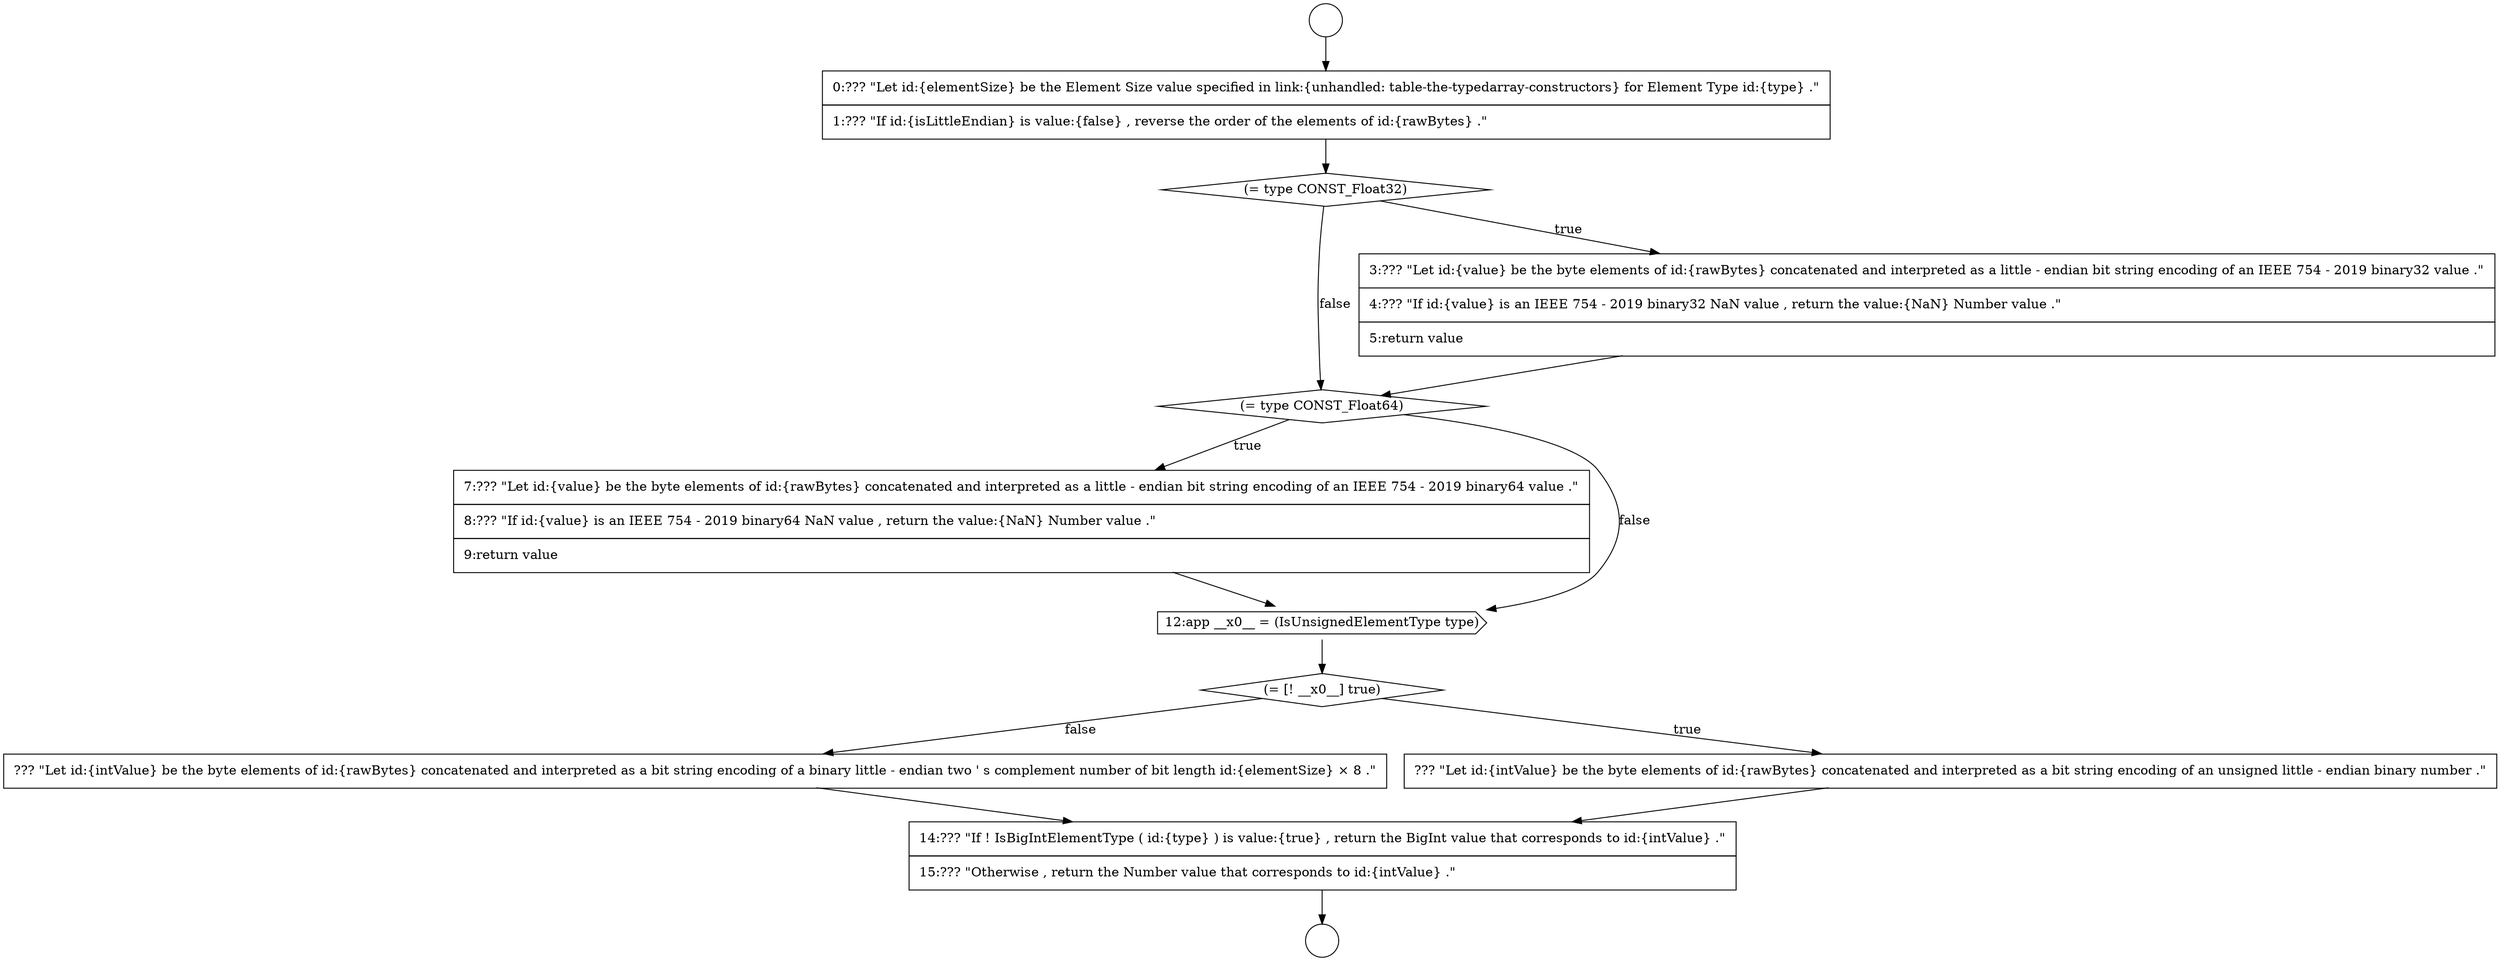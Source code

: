 digraph {
  node17446 [shape=diamond, label=<<font color="black">(= type CONST_Float32)</font>> color="black" fillcolor="white" style=filled]
  node17449 [shape=none, margin=0, label=<<font color="black">
    <table border="0" cellborder="1" cellspacing="0" cellpadding="10">
      <tr><td align="left">7:??? &quot;Let id:{value} be the byte elements of id:{rawBytes} concatenated and interpreted as a little - endian bit string encoding of an IEEE 754 - 2019 binary64 value .&quot;</td></tr>
      <tr><td align="left">8:??? &quot;If id:{value} is an IEEE 754 - 2019 binary64 NaN value , return the value:{NaN} Number value .&quot;</td></tr>
      <tr><td align="left">9:return value</td></tr>
    </table>
  </font>> color="black" fillcolor="white" style=filled]
  node17453 [shape=none, margin=0, label=<<font color="black">
    <table border="0" cellborder="1" cellspacing="0" cellpadding="10">
      <tr><td align="left">??? &quot;Let id:{intValue} be the byte elements of id:{rawBytes} concatenated and interpreted as a bit string encoding of a binary little - endian two ' s complement number of bit length id:{elementSize} &times; 8 .&quot;</td></tr>
    </table>
  </font>> color="black" fillcolor="white" style=filled]
  node17445 [shape=none, margin=0, label=<<font color="black">
    <table border="0" cellborder="1" cellspacing="0" cellpadding="10">
      <tr><td align="left">0:??? &quot;Let id:{elementSize} be the Element Size value specified in link:{unhandled: table-the-typedarray-constructors} for Element Type id:{type} .&quot;</td></tr>
      <tr><td align="left">1:??? &quot;If id:{isLittleEndian} is value:{false} , reverse the order of the elements of id:{rawBytes} .&quot;</td></tr>
    </table>
  </font>> color="black" fillcolor="white" style=filled]
  node17450 [shape=cds, label=<<font color="black">12:app __x0__ = (IsUnsignedElementType type)</font>> color="black" fillcolor="white" style=filled]
  node17454 [shape=none, margin=0, label=<<font color="black">
    <table border="0" cellborder="1" cellspacing="0" cellpadding="10">
      <tr><td align="left">14:??? &quot;If ! IsBigIntElementType ( id:{type} ) is value:{true} , return the BigInt value that corresponds to id:{intValue} .&quot;</td></tr>
      <tr><td align="left">15:??? &quot;Otherwise , return the Number value that corresponds to id:{intValue} .&quot;</td></tr>
    </table>
  </font>> color="black" fillcolor="white" style=filled]
  node17451 [shape=diamond, label=<<font color="black">(= [! __x0__] true)</font>> color="black" fillcolor="white" style=filled]
  node17448 [shape=diamond, label=<<font color="black">(= type CONST_Float64)</font>> color="black" fillcolor="white" style=filled]
  node17444 [shape=circle label=" " color="black" fillcolor="white" style=filled]
  node17452 [shape=none, margin=0, label=<<font color="black">
    <table border="0" cellborder="1" cellspacing="0" cellpadding="10">
      <tr><td align="left">??? &quot;Let id:{intValue} be the byte elements of id:{rawBytes} concatenated and interpreted as a bit string encoding of an unsigned little - endian binary number .&quot;</td></tr>
    </table>
  </font>> color="black" fillcolor="white" style=filled]
  node17447 [shape=none, margin=0, label=<<font color="black">
    <table border="0" cellborder="1" cellspacing="0" cellpadding="10">
      <tr><td align="left">3:??? &quot;Let id:{value} be the byte elements of id:{rawBytes} concatenated and interpreted as a little - endian bit string encoding of an IEEE 754 - 2019 binary32 value .&quot;</td></tr>
      <tr><td align="left">4:??? &quot;If id:{value} is an IEEE 754 - 2019 binary32 NaN value , return the value:{NaN} Number value .&quot;</td></tr>
      <tr><td align="left">5:return value</td></tr>
    </table>
  </font>> color="black" fillcolor="white" style=filled]
  node17443 [shape=circle label=" " color="black" fillcolor="white" style=filled]
  node17445 -> node17446 [ color="black"]
  node17446 -> node17447 [label=<<font color="black">true</font>> color="black"]
  node17446 -> node17448 [label=<<font color="black">false</font>> color="black"]
  node17447 -> node17448 [ color="black"]
  node17443 -> node17445 [ color="black"]
  node17454 -> node17444 [ color="black"]
  node17449 -> node17450 [ color="black"]
  node17451 -> node17452 [label=<<font color="black">true</font>> color="black"]
  node17451 -> node17453 [label=<<font color="black">false</font>> color="black"]
  node17453 -> node17454 [ color="black"]
  node17448 -> node17449 [label=<<font color="black">true</font>> color="black"]
  node17448 -> node17450 [label=<<font color="black">false</font>> color="black"]
  node17452 -> node17454 [ color="black"]
  node17450 -> node17451 [ color="black"]
}
